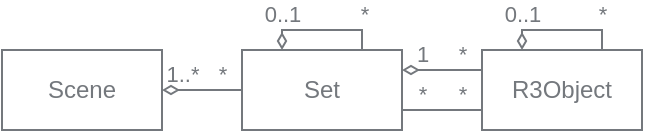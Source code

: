 <mxfile version="21.0.6" type="onedrive"><diagram name="Seite-1" id="lGOQ4ZT6Sw0--DUblUF4"><mxGraphModel grid="1" page="0" gridSize="10" guides="1" tooltips="1" connect="1" arrows="1" fold="1" pageScale="1" pageWidth="827" pageHeight="1169" background="none" math="0" shadow="0"><root><mxCell id="0"/><mxCell id="1" parent="0"/><mxCell id="lETu0fl0MlPzrCN2401O-1" value="Scene" style="whiteSpace=wrap;html=1;align=center;fillColor=none;fontColor=#74787D;strokeColor=#74787D;labelBackgroundColor=none;" vertex="1" parent="1"><mxGeometry x="160" y="120" width="80" height="40" as="geometry"/></mxCell><mxCell id="lETu0fl0MlPzrCN2401O-2" value="Set" style="whiteSpace=wrap;html=1;align=center;fillColor=none;fontColor=#74787D;strokeColor=#74787D;labelBackgroundColor=none;" vertex="1" parent="1"><mxGeometry x="280" y="120" width="80" height="40" as="geometry"/></mxCell><mxCell id="lETu0fl0MlPzrCN2401O-7" value="" style="edgeStyle=orthogonalEdgeStyle;fontSize=12;html=1;endArrow=none;startArrow=diamondThin;rounded=0;startFill=0;fontColor=#74787D;strokeColor=#74787D;endFill=0;" edge="1" parent="1" source="lETu0fl0MlPzrCN2401O-1" target="lETu0fl0MlPzrCN2401O-2"><mxGeometry width="100" height="100" relative="1" as="geometry"><mxPoint x="280" y="320" as="sourcePoint"/><mxPoint x="380" y="220" as="targetPoint"/><Array as="points"><mxPoint x="270" y="140"/><mxPoint x="270" y="140"/></Array></mxGeometry></mxCell><mxCell id="lETu0fl0MlPzrCN2401O-22" value="1..*" style="edgeLabel;html=1;align=center;verticalAlign=bottom;resizable=0;points=[];fontColor=#74787D;labelBackgroundColor=none;" connectable="0" vertex="1" parent="lETu0fl0MlPzrCN2401O-7"><mxGeometry x="-0.654" relative="1" as="geometry"><mxPoint x="3" as="offset"/></mxGeometry></mxCell><mxCell id="lETu0fl0MlPzrCN2401O-12" value="R3Object" style="whiteSpace=wrap;html=1;align=center;fillColor=none;fontColor=#74787D;strokeColor=#74787D;labelBackgroundColor=none;" vertex="1" parent="1"><mxGeometry x="400" y="120" width="80" height="40" as="geometry"/></mxCell><mxCell id="lETu0fl0MlPzrCN2401O-21" value="" style="edgeStyle=orthogonalEdgeStyle;fontSize=12;html=1;endArrow=none;startArrow=diamondThin;rounded=0;startFill=0;fontColor=#74787D;strokeColor=#74787D;endFill=0;entryX=0;entryY=0.25;entryDx=0;entryDy=0;exitX=1;exitY=0.25;exitDx=0;exitDy=0;" edge="1" parent="1" source="lETu0fl0MlPzrCN2401O-2" target="lETu0fl0MlPzrCN2401O-12"><mxGeometry width="100" height="100" relative="1" as="geometry"><mxPoint x="250" y="150" as="sourcePoint"/><mxPoint x="330" y="150" as="targetPoint"/></mxGeometry></mxCell><mxCell id="lETu0fl0MlPzrCN2401O-31" value="1" style="edgeLabel;html=1;align=center;verticalAlign=bottom;resizable=0;points=[];fontSize=11;fontFamily=Helvetica;fontColor=#74787D;labelBackgroundColor=none;" connectable="0" vertex="1" parent="lETu0fl0MlPzrCN2401O-21"><mxGeometry x="-0.401" relative="1" as="geometry"><mxPoint x="-2" as="offset"/></mxGeometry></mxCell><mxCell id="lETu0fl0MlPzrCN2401O-32" value="*" style="edgeLabel;html=1;align=center;verticalAlign=bottom;resizable=0;points=[];fontSize=11;fontFamily=Helvetica;fontColor=#74787D;labelBackgroundColor=none;" connectable="0" vertex="1" parent="lETu0fl0MlPzrCN2401O-21"><mxGeometry x="0.633" y="1" relative="1" as="geometry"><mxPoint x="-3" y="1" as="offset"/></mxGeometry></mxCell><mxCell id="lETu0fl0MlPzrCN2401O-23" value="*" style="edgeLabel;html=1;align=center;verticalAlign=bottom;resizable=0;points=[];fontColor=#74787D;labelBackgroundColor=none;labelBorderColor=none;" connectable="0" vertex="1" parent="1"><mxGeometry x="270.001" y="140" as="geometry"/></mxCell><mxCell id="lETu0fl0MlPzrCN2401O-33" value="" style="edgeStyle=orthogonalEdgeStyle;fontSize=12;html=1;endArrow=none;startArrow=diamondThin;rounded=0;startFill=0;fontColor=#74787D;strokeColor=#74787D;endFill=0;exitX=0.25;exitY=0;exitDx=0;exitDy=0;entryX=0.75;entryY=0;entryDx=0;entryDy=0;" edge="1" parent="1" source="lETu0fl0MlPzrCN2401O-2" target="lETu0fl0MlPzrCN2401O-2"><mxGeometry width="100" height="100" relative="1" as="geometry"><mxPoint x="370" y="150" as="sourcePoint"/><mxPoint x="360" y="90" as="targetPoint"/><Array as="points"><mxPoint x="300" y="110"/><mxPoint x="340" y="110"/></Array></mxGeometry></mxCell><mxCell id="lETu0fl0MlPzrCN2401O-34" value="0..1" style="edgeLabel;html=1;align=center;verticalAlign=bottom;resizable=0;points=[];fontSize=11;fontFamily=Helvetica;fontColor=#74787D;labelBackgroundColor=none;" connectable="0" vertex="1" parent="lETu0fl0MlPzrCN2401O-33"><mxGeometry x="-0.401" relative="1" as="geometry"><mxPoint x="-8" as="offset"/></mxGeometry></mxCell><mxCell id="lETu0fl0MlPzrCN2401O-43" value="*" style="edgeLabel;html=1;align=center;verticalAlign=bottom;resizable=0;points=[];fontSize=11;fontFamily=Helvetica;fontColor=#74787D;labelBackgroundColor=none;" connectable="0" vertex="1" parent="lETu0fl0MlPzrCN2401O-33"><mxGeometry x="0.576" relative="1" as="geometry"><mxPoint x="3" as="offset"/></mxGeometry></mxCell><mxCell id="lETu0fl0MlPzrCN2401O-36" value="" style="edgeStyle=orthogonalEdgeStyle;fontSize=12;html=1;endArrow=none;startArrow=diamondThin;rounded=0;startFill=0;fontColor=#74787D;strokeColor=#74787D;endFill=0;exitX=0.25;exitY=0;exitDx=0;exitDy=0;entryX=0.75;entryY=0;entryDx=0;entryDy=0;" edge="1" parent="1" source="lETu0fl0MlPzrCN2401O-12" target="lETu0fl0MlPzrCN2401O-12"><mxGeometry width="100" height="100" relative="1" as="geometry"><mxPoint x="380" y="109.99" as="sourcePoint"/><mxPoint x="430" y="110" as="targetPoint"/><Array as="points"><mxPoint x="440" y="110"/><mxPoint x="480" y="110"/></Array></mxGeometry></mxCell><mxCell id="lETu0fl0MlPzrCN2401O-37" value="0..1" style="edgeLabel;html=1;align=center;verticalAlign=bottom;resizable=0;points=[];fontSize=11;fontFamily=Helvetica;fontColor=#74787D;labelBackgroundColor=none;" connectable="0" vertex="1" parent="lETu0fl0MlPzrCN2401O-36"><mxGeometry x="-0.401" relative="1" as="geometry"><mxPoint x="-8" as="offset"/></mxGeometry></mxCell><mxCell id="lETu0fl0MlPzrCN2401O-44" value="*" style="edgeLabel;html=1;align=center;verticalAlign=bottom;resizable=0;points=[];fontSize=11;fontFamily=Helvetica;fontColor=#74787D;labelBackgroundColor=none;" connectable="0" vertex="1" parent="lETu0fl0MlPzrCN2401O-36"><mxGeometry x="0.667" y="1" relative="1" as="geometry"><mxPoint x="-1" as="offset"/></mxGeometry></mxCell><mxCell id="lETu0fl0MlPzrCN2401O-40" value="" style="edgeStyle=orthogonalEdgeStyle;fontSize=12;html=1;endArrow=none;startArrow=none;rounded=0;startFill=0;fontColor=#74787D;strokeColor=#74787D;endFill=0;entryX=0;entryY=0.75;entryDx=0;entryDy=0;exitX=1;exitY=0.75;exitDx=0;exitDy=0;" edge="1" parent="1" source="lETu0fl0MlPzrCN2401O-2" target="lETu0fl0MlPzrCN2401O-12"><mxGeometry width="100" height="100" relative="1" as="geometry"><mxPoint x="363" y="148" as="sourcePoint"/><mxPoint x="403" y="148" as="targetPoint"/></mxGeometry></mxCell><mxCell id="lETu0fl0MlPzrCN2401O-41" value="*" style="edgeLabel;html=1;align=center;verticalAlign=bottom;resizable=0;points=[];fontSize=11;fontFamily=Helvetica;fontColor=#74787D;labelBackgroundColor=none;" connectable="0" vertex="1" parent="lETu0fl0MlPzrCN2401O-40"><mxGeometry x="-0.401" relative="1" as="geometry"><mxPoint x="-2" as="offset"/></mxGeometry></mxCell><mxCell id="lETu0fl0MlPzrCN2401O-42" value="*" style="edgeLabel;html=1;align=center;verticalAlign=bottom;resizable=0;points=[];fontSize=11;fontFamily=Helvetica;fontColor=#74787D;labelBackgroundColor=none;" connectable="0" vertex="1" parent="lETu0fl0MlPzrCN2401O-40"><mxGeometry x="0.633" y="1" relative="1" as="geometry"><mxPoint x="-3" y="1" as="offset"/></mxGeometry></mxCell></root></mxGraphModel></diagram></mxfile>
